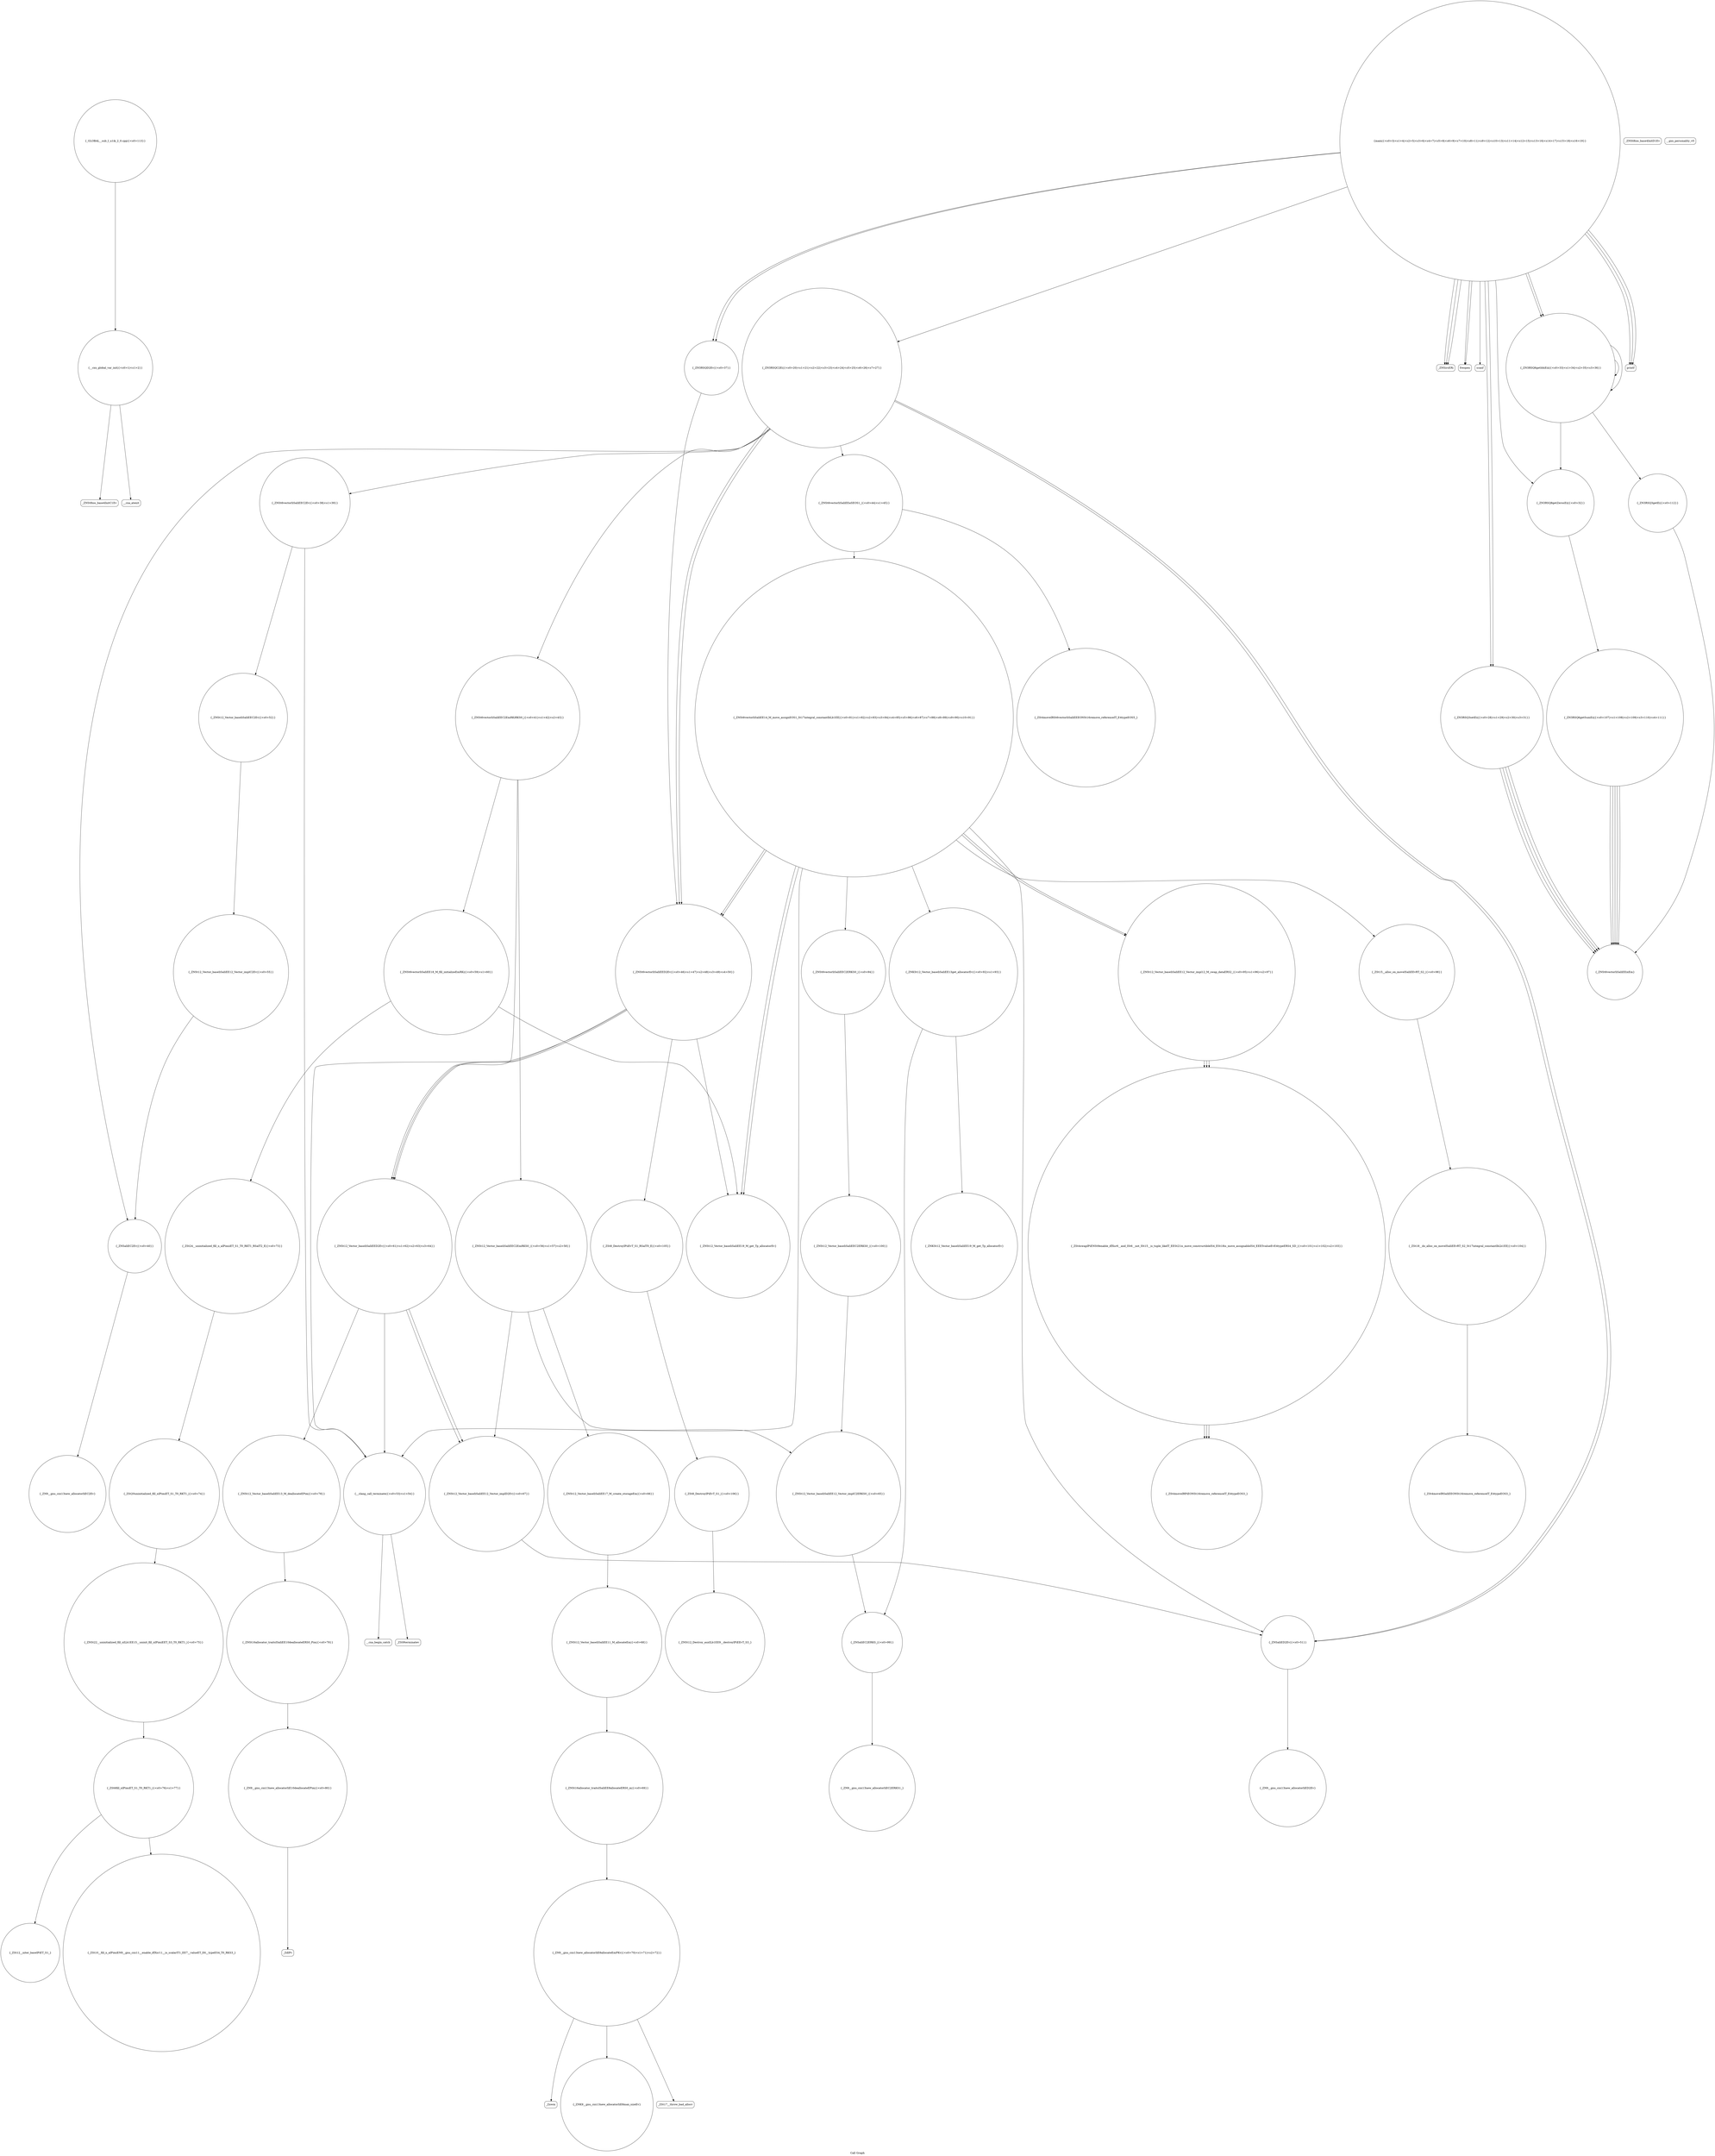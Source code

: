 digraph "Call Graph" {
	label="Call Graph";

	Node0x55982ac00660 [shape=record,shape=circle,label="{__cxx_global_var_init|{<s0>1|<s1>2}}"];
	Node0x55982ac00660:s0 -> Node0x55982ad6e530[color=black];
	Node0x55982ac00660:s1 -> Node0x55982ad6e630[color=black];
	Node0x55982ad6fb30 [shape=record,shape=circle,label="{_ZSt6fill_nIPimiET_S1_T0_RKT1_|{<s0>76|<s1>77}}"];
	Node0x55982ad6fb30:s0 -> Node0x55982ad6fc30[color=black];
	Node0x55982ad6fb30:s1 -> Node0x55982ad6fbb0[color=black];
	Node0x55982ad6e830 [shape=record,shape=Mrecord,label="{_ZNSirsERi}"];
	Node0x55982ad70ed0 [shape=record,shape=circle,label="{_ZNSt6vectorIiSaIiEE14_M_move_assignEOS1_St17integral_constantIbLb1EE|{<s0>81|<s1>82|<s2>83|<s3>84|<s4>85|<s5>86|<s6>87|<s7>88|<s8>89|<s9>90|<s10>91}}"];
	Node0x55982ad70ed0:s0 -> Node0x55982ad70fd0[color=black];
	Node0x55982ad70ed0:s1 -> Node0x55982ad71050[color=black];
	Node0x55982ad70ed0:s2 -> Node0x55982ad6eeb0[color=black];
	Node0x55982ad70ed0:s3 -> Node0x55982ad710d0[color=black];
	Node0x55982ad70ed0:s4 -> Node0x55982ad710d0[color=black];
	Node0x55982ad70ed0:s5 -> Node0x55982ad6f9b0[color=black];
	Node0x55982ad70ed0:s6 -> Node0x55982ad6f9b0[color=black];
	Node0x55982ad70ed0:s7 -> Node0x55982ad71150[color=black];
	Node0x55982ad70ed0:s8 -> Node0x55982ad6ee30[color=black];
	Node0x55982ad70ed0:s9 -> Node0x55982ad6ee30[color=black];
	Node0x55982ad70ed0:s10 -> Node0x55982ad6efb0[color=black];
	Node0x55982ad6ebb0 [shape=record,shape=circle,label="{_ZN3RSQD2Ev|{<s0>37}}"];
	Node0x55982ad6ebb0:s0 -> Node0x55982ad6ee30[color=black];
	Node0x55982ad71250 [shape=record,shape=circle,label="{_ZNSaIiEC2ERKS_|{<s0>99}}"];
	Node0x55982ad71250:s0 -> Node0x55982ad6f530[color=black];
	Node0x55982ad6ef30 [shape=record,shape=circle,label="{_ZNSt12_Vector_baseIiSaIiEEC2Ev|{<s0>52}}"];
	Node0x55982ad6ef30:s0 -> Node0x55982ad6f130[color=black];
	Node0x55982ad715d0 [shape=record,shape=circle,label="{_ZSt8_DestroyIPiEvT_S1_|{<s0>106}}"];
	Node0x55982ad715d0:s0 -> Node0x55982ad71650[color=black];
	Node0x55982ad6f2b0 [shape=record,shape=circle,label="{_ZNSt6vectorIiSaIiEE18_M_fill_initializeEmRKi|{<s0>59|<s1>60}}"];
	Node0x55982ad6f2b0:s0 -> Node0x55982ad6f9b0[color=black];
	Node0x55982ad6f2b0:s1 -> Node0x55982ad6f930[color=black];
	Node0x55982ad6f630 [shape=record,shape=circle,label="{_ZNSt16allocator_traitsISaIiEE8allocateERS0_m|{<s0>69}}"];
	Node0x55982ad6f630:s0 -> Node0x55982ad6f6b0[color=black];
	Node0x55982ad6f9b0 [shape=record,shape=circle,label="{_ZNSt12_Vector_baseIiSaIiEE19_M_get_Tp_allocatorEv}"];
	Node0x55982ad6e6b0 [shape=record,shape=circle,label="{main|{<s0>3|<s1>4|<s2>5|<s3>6|<s4>7|<s5>8|<s6>9|<s7>10|<s8>11|<s9>12|<s10>13|<s11>14|<s12>15|<s13>16|<s14>17|<s15>18|<s16>19}}"];
	Node0x55982ad6e6b0:s0 -> Node0x55982ad6e730[color=black];
	Node0x55982ad6e6b0:s1 -> Node0x55982ad6e730[color=black];
	Node0x55982ad6e6b0:s2 -> Node0x55982ad6e7b0[color=black];
	Node0x55982ad6e6b0:s3 -> Node0x55982ad6e830[color=black];
	Node0x55982ad6e6b0:s4 -> Node0x55982ad6e830[color=black];
	Node0x55982ad6e6b0:s5 -> Node0x55982ad6e830[color=black];
	Node0x55982ad6e6b0:s6 -> Node0x55982ad6e8b0[color=black];
	Node0x55982ad6e6b0:s7 -> Node0x55982ad6e930[color=black];
	Node0x55982ad6e6b0:s8 -> Node0x55982ad6ea30[color=black];
	Node0x55982ad6e6b0:s9 -> Node0x55982ad6eab0[color=black];
	Node0x55982ad6e6b0:s10 -> Node0x55982ad6ebb0[color=black];
	Node0x55982ad6e6b0:s11 -> Node0x55982ad6eab0[color=black];
	Node0x55982ad6e6b0:s12 -> Node0x55982ad6e930[color=black];
	Node0x55982ad6e6b0:s13 -> Node0x55982ad6eb30[color=black];
	Node0x55982ad6e6b0:s14 -> Node0x55982ad6eb30[color=black];
	Node0x55982ad6e6b0:s15 -> Node0x55982ad6eb30[color=black];
	Node0x55982ad6e6b0:s16 -> Node0x55982ad6ebb0[color=black];
	Node0x55982ad70d50 [shape=record,shape=circle,label="{_ZNSt16allocator_traitsISaIiEE10deallocateERS0_Pim|{<s0>79}}"];
	Node0x55982ad70d50:s0 -> Node0x55982ad70dd0[color=black];
	Node0x55982ad6ea30 [shape=record,shape=circle,label="{_ZN3RSQ8getZerosEii|{<s0>32}}"];
	Node0x55982ad6ea30:s0 -> Node0x55982ad71750[color=black];
	Node0x55982ad710d0 [shape=record,shape=circle,label="{_ZNSt12_Vector_baseIiSaIiEE12_Vector_impl12_M_swap_dataERS2_|{<s0>95|<s1>96|<s2>97}}"];
	Node0x55982ad710d0:s0 -> Node0x55982ad71350[color=black];
	Node0x55982ad710d0:s1 -> Node0x55982ad71350[color=black];
	Node0x55982ad710d0:s2 -> Node0x55982ad71350[color=black];
	Node0x55982ad6edb0 [shape=record,shape=circle,label="{_ZNSt6vectorIiSaIiEEaSEOS1_|{<s0>44|<s1>45}}"];
	Node0x55982ad6edb0:s0 -> Node0x55982ad70f50[color=black];
	Node0x55982ad6edb0:s1 -> Node0x55982ad70ed0[color=black];
	Node0x55982ad71450 [shape=record,shape=circle,label="{_ZSt18__do_alloc_on_moveISaIiEEvRT_S2_St17integral_constantIbLb1EE|{<s0>104}}"];
	Node0x55982ad71450:s0 -> Node0x55982ad714d0[color=black];
	Node0x55982ad6f130 [shape=record,shape=circle,label="{_ZNSt12_Vector_baseIiSaIiEE12_Vector_implC2Ev|{<s0>55}}"];
	Node0x55982ad6f130:s0 -> Node0x55982ad6ecb0[color=black];
	Node0x55982ad717d0 [shape=record,shape=circle,label="{_ZN3RSQ3getEi|{<s0>112}}"];
	Node0x55982ad717d0:s0 -> Node0x55982ad716d0[color=black];
	Node0x55982ad6f4b0 [shape=record,shape=circle,label="{_ZNSt12_Vector_baseIiSaIiEE12_Vector_implD2Ev|{<s0>67}}"];
	Node0x55982ad6f4b0:s0 -> Node0x55982ad6eeb0[color=black];
	Node0x55982ad6f830 [shape=record,shape=Mrecord,label="{_Znwm}"];
	Node0x55982ad6e530 [shape=record,shape=Mrecord,label="{_ZNSt8ios_base4InitC1Ev}"];
	Node0x55982ad6fbb0 [shape=record,shape=circle,label="{_ZSt10__fill_n_aIPimiEN9__gnu_cxx11__enable_ifIXsr11__is_scalarIT1_EE7__valueET_E6__typeES4_T0_RKS3_}"];
	Node0x55982ad6e8b0 [shape=record,shape=circle,label="{_ZN3RSQC2Ei|{<s0>20|<s1>21|<s2>22|<s3>23|<s4>24|<s5>25|<s6>26|<s7>27}}"];
	Node0x55982ad6e8b0:s0 -> Node0x55982ad6ec30[color=black];
	Node0x55982ad6e8b0:s1 -> Node0x55982ad6ecb0[color=black];
	Node0x55982ad6e8b0:s2 -> Node0x55982ad6ed30[color=black];
	Node0x55982ad6e8b0:s3 -> Node0x55982ad6edb0[color=black];
	Node0x55982ad6e8b0:s4 -> Node0x55982ad6ee30[color=black];
	Node0x55982ad6e8b0:s5 -> Node0x55982ad6eeb0[color=black];
	Node0x55982ad6e8b0:s6 -> Node0x55982ad6eeb0[color=black];
	Node0x55982ad6e8b0:s7 -> Node0x55982ad6ee30[color=black];
	Node0x55982ad70f50 [shape=record,shape=circle,label="{_ZSt4moveIRSt6vectorIiSaIiEEEONSt16remove_referenceIT_E4typeEOS5_}"];
	Node0x55982ad6ec30 [shape=record,shape=circle,label="{_ZNSt6vectorIiSaIiEEC2Ev|{<s0>38|<s1>39}}"];
	Node0x55982ad6ec30:s0 -> Node0x55982ad6ef30[color=black];
	Node0x55982ad6ec30:s1 -> Node0x55982ad6efb0[color=black];
	Node0x55982ad712d0 [shape=record,shape=circle,label="{_ZNSt12_Vector_baseIiSaIiEEC2ERKS0_|{<s0>100}}"];
	Node0x55982ad712d0:s0 -> Node0x55982ad6f3b0[color=black];
	Node0x55982ad6efb0 [shape=record,shape=circle,label="{__clang_call_terminate|{<s0>53|<s1>54}}"];
	Node0x55982ad6efb0:s0 -> Node0x55982ad6f030[color=black];
	Node0x55982ad6efb0:s1 -> Node0x55982ad6f0b0[color=black];
	Node0x55982ad71650 [shape=record,shape=circle,label="{_ZNSt12_Destroy_auxILb1EE9__destroyIPiEEvT_S3_}"];
	Node0x55982ad6f330 [shape=record,shape=circle,label="{_ZNSt12_Vector_baseIiSaIiEED2Ev|{<s0>61|<s1>62|<s2>63|<s3>64}}"];
	Node0x55982ad6f330:s0 -> Node0x55982ad70cd0[color=black];
	Node0x55982ad6f330:s1 -> Node0x55982ad6f4b0[color=black];
	Node0x55982ad6f330:s2 -> Node0x55982ad6f4b0[color=black];
	Node0x55982ad6f330:s3 -> Node0x55982ad6efb0[color=black];
	Node0x55982ad6f6b0 [shape=record,shape=circle,label="{_ZN9__gnu_cxx13new_allocatorIiE8allocateEmPKv|{<s0>70|<s1>71|<s2>72}}"];
	Node0x55982ad6f6b0:s0 -> Node0x55982ad6f730[color=black];
	Node0x55982ad6f6b0:s1 -> Node0x55982ad6f7b0[color=black];
	Node0x55982ad6f6b0:s2 -> Node0x55982ad6f830[color=black];
	Node0x55982ad6fa30 [shape=record,shape=circle,label="{_ZSt20uninitialized_fill_nIPimiET_S1_T0_RKT1_|{<s0>74}}"];
	Node0x55982ad6fa30:s0 -> Node0x55982ad6fab0[color=black];
	Node0x55982ad6e730 [shape=record,shape=Mrecord,label="{freopen}"];
	Node0x55982ad70dd0 [shape=record,shape=circle,label="{_ZN9__gnu_cxx13new_allocatorIiE10deallocateEPim|{<s0>80}}"];
	Node0x55982ad70dd0:s0 -> Node0x55982ad70e50[color=black];
	Node0x55982ad6eab0 [shape=record,shape=circle,label="{_ZN3RSQ6getIdxEiii|{<s0>33|<s1>34|<s2>35|<s3>36}}"];
	Node0x55982ad6eab0:s0 -> Node0x55982ad717d0[color=black];
	Node0x55982ad6eab0:s1 -> Node0x55982ad6ea30[color=black];
	Node0x55982ad6eab0:s2 -> Node0x55982ad6eab0[color=black];
	Node0x55982ad6eab0:s3 -> Node0x55982ad6eab0[color=black];
	Node0x55982ad71150 [shape=record,shape=circle,label="{_ZSt15__alloc_on_moveISaIiEEvRT_S2_|{<s0>98}}"];
	Node0x55982ad71150:s0 -> Node0x55982ad71450[color=black];
	Node0x55982ad6ee30 [shape=record,shape=circle,label="{_ZNSt6vectorIiSaIiEED2Ev|{<s0>46|<s1>47|<s2>48|<s3>49|<s4>50}}"];
	Node0x55982ad6ee30:s0 -> Node0x55982ad6f9b0[color=black];
	Node0x55982ad6ee30:s1 -> Node0x55982ad71550[color=black];
	Node0x55982ad6ee30:s2 -> Node0x55982ad6f330[color=black];
	Node0x55982ad6ee30:s3 -> Node0x55982ad6f330[color=black];
	Node0x55982ad6ee30:s4 -> Node0x55982ad6efb0[color=black];
	Node0x55982ad714d0 [shape=record,shape=circle,label="{_ZSt4moveIRSaIiEEONSt16remove_referenceIT_E4typeEOS3_}"];
	Node0x55982ad6f1b0 [shape=record,shape=circle,label="{_ZN9__gnu_cxx13new_allocatorIiEC2Ev}"];
	Node0x55982ad71850 [shape=record,shape=circle,label="{_GLOBAL__sub_I_u1ik_2_0.cpp|{<s0>113}}"];
	Node0x55982ad71850:s0 -> Node0x55982ac00660[color=black];
	Node0x55982ad6f530 [shape=record,shape=circle,label="{_ZN9__gnu_cxx13new_allocatorIiEC2ERKS1_}"];
	Node0x55982ad6f8b0 [shape=record,shape=circle,label="{_ZN9__gnu_cxx13new_allocatorIiED2Ev}"];
	Node0x55982ad6e5b0 [shape=record,shape=Mrecord,label="{_ZNSt8ios_base4InitD1Ev}"];
	Node0x55982ad6fc30 [shape=record,shape=circle,label="{_ZSt12__niter_baseIPiET_S1_}"];
	Node0x55982ad6e930 [shape=record,shape=circle,label="{_ZN3RSQ3setEii|{<s0>28|<s1>29|<s2>30|<s3>31}}"];
	Node0x55982ad6e930:s0 -> Node0x55982ad716d0[color=black];
	Node0x55982ad6e930:s1 -> Node0x55982ad716d0[color=black];
	Node0x55982ad6e930:s2 -> Node0x55982ad716d0[color=black];
	Node0x55982ad6e930:s3 -> Node0x55982ad716d0[color=black];
	Node0x55982ad70fd0 [shape=record,shape=circle,label="{_ZNKSt12_Vector_baseIiSaIiEE13get_allocatorEv|{<s0>92|<s1>93}}"];
	Node0x55982ad70fd0:s0 -> Node0x55982ad711d0[color=black];
	Node0x55982ad70fd0:s1 -> Node0x55982ad71250[color=black];
	Node0x55982ad6ecb0 [shape=record,shape=circle,label="{_ZNSaIiEC2Ev|{<s0>40}}"];
	Node0x55982ad6ecb0:s0 -> Node0x55982ad6f1b0[color=black];
	Node0x55982ad71350 [shape=record,shape=circle,label="{_ZSt4swapIPiENSt9enable_ifIXsr6__and_ISt6__not_ISt15__is_tuple_likeIT_EESt21is_move_constructibleIS4_ESt18is_move_assignableIS4_EEE5valueEvE4typeERS4_SD_|{<s0>101|<s1>102|<s2>103}}"];
	Node0x55982ad71350:s0 -> Node0x55982ad713d0[color=black];
	Node0x55982ad71350:s1 -> Node0x55982ad713d0[color=black];
	Node0x55982ad71350:s2 -> Node0x55982ad713d0[color=black];
	Node0x55982ad6f030 [shape=record,shape=Mrecord,label="{__cxa_begin_catch}"];
	Node0x55982ad716d0 [shape=record,shape=circle,label="{_ZNSt6vectorIiSaIiEEixEm}"];
	Node0x55982ad6f3b0 [shape=record,shape=circle,label="{_ZNSt12_Vector_baseIiSaIiEE12_Vector_implC2ERKS0_|{<s0>65}}"];
	Node0x55982ad6f3b0:s0 -> Node0x55982ad71250[color=black];
	Node0x55982ad6f730 [shape=record,shape=circle,label="{_ZNK9__gnu_cxx13new_allocatorIiE8max_sizeEv}"];
	Node0x55982ad6fab0 [shape=record,shape=circle,label="{_ZNSt22__uninitialized_fill_nILb1EE15__uninit_fill_nIPimiEET_S3_T0_RKT1_|{<s0>75}}"];
	Node0x55982ad6fab0:s0 -> Node0x55982ad6fb30[color=black];
	Node0x55982ad6e7b0 [shape=record,shape=Mrecord,label="{scanf}"];
	Node0x55982ad70e50 [shape=record,shape=Mrecord,label="{_ZdlPv}"];
	Node0x55982ad6eb30 [shape=record,shape=Mrecord,label="{printf}"];
	Node0x55982ad711d0 [shape=record,shape=circle,label="{_ZNKSt12_Vector_baseIiSaIiEE19_M_get_Tp_allocatorEv}"];
	Node0x55982ad6eeb0 [shape=record,shape=circle,label="{_ZNSaIiED2Ev|{<s0>51}}"];
	Node0x55982ad6eeb0:s0 -> Node0x55982ad6f8b0[color=black];
	Node0x55982ad71550 [shape=record,shape=circle,label="{_ZSt8_DestroyIPiiEvT_S1_RSaIT0_E|{<s0>105}}"];
	Node0x55982ad71550:s0 -> Node0x55982ad715d0[color=black];
	Node0x55982ad6f230 [shape=record,shape=circle,label="{_ZNSt12_Vector_baseIiSaIiEEC2EmRKS0_|{<s0>56|<s1>57|<s2>58}}"];
	Node0x55982ad6f230:s0 -> Node0x55982ad6f3b0[color=black];
	Node0x55982ad6f230:s1 -> Node0x55982ad6f430[color=black];
	Node0x55982ad6f230:s2 -> Node0x55982ad6f4b0[color=black];
	Node0x55982ad6f5b0 [shape=record,shape=circle,label="{_ZNSt12_Vector_baseIiSaIiEE11_M_allocateEm|{<s0>68}}"];
	Node0x55982ad6f5b0:s0 -> Node0x55982ad6f630[color=black];
	Node0x55982ad6f930 [shape=record,shape=circle,label="{_ZSt24__uninitialized_fill_n_aIPimiiET_S1_T0_RKT1_RSaIT2_E|{<s0>73}}"];
	Node0x55982ad6f930:s0 -> Node0x55982ad6fa30[color=black];
	Node0x55982ad6e630 [shape=record,shape=Mrecord,label="{__cxa_atexit}"];
	Node0x55982ad70cd0 [shape=record,shape=circle,label="{_ZNSt12_Vector_baseIiSaIiEE13_M_deallocateEPim|{<s0>78}}"];
	Node0x55982ad70cd0:s0 -> Node0x55982ad70d50[color=black];
	Node0x55982ad6e9b0 [shape=record,shape=Mrecord,label="{__gxx_personality_v0}"];
	Node0x55982ad71050 [shape=record,shape=circle,label="{_ZNSt6vectorIiSaIiEEC2ERKS0_|{<s0>94}}"];
	Node0x55982ad71050:s0 -> Node0x55982ad712d0[color=black];
	Node0x55982ad6ed30 [shape=record,shape=circle,label="{_ZNSt6vectorIiSaIiEEC2EmRKiRKS0_|{<s0>41|<s1>42|<s2>43}}"];
	Node0x55982ad6ed30:s0 -> Node0x55982ad6f230[color=black];
	Node0x55982ad6ed30:s1 -> Node0x55982ad6f2b0[color=black];
	Node0x55982ad6ed30:s2 -> Node0x55982ad6f330[color=black];
	Node0x55982ad713d0 [shape=record,shape=circle,label="{_ZSt4moveIRPiEONSt16remove_referenceIT_E4typeEOS3_}"];
	Node0x55982ad6f0b0 [shape=record,shape=Mrecord,label="{_ZSt9terminatev}"];
	Node0x55982ad71750 [shape=record,shape=circle,label="{_ZN3RSQ6getSumEii|{<s0>107|<s1>108|<s2>109|<s3>110|<s4>111}}"];
	Node0x55982ad71750:s0 -> Node0x55982ad716d0[color=black];
	Node0x55982ad71750:s1 -> Node0x55982ad716d0[color=black];
	Node0x55982ad71750:s2 -> Node0x55982ad716d0[color=black];
	Node0x55982ad71750:s3 -> Node0x55982ad716d0[color=black];
	Node0x55982ad71750:s4 -> Node0x55982ad716d0[color=black];
	Node0x55982ad6f430 [shape=record,shape=circle,label="{_ZNSt12_Vector_baseIiSaIiEE17_M_create_storageEm|{<s0>66}}"];
	Node0x55982ad6f430:s0 -> Node0x55982ad6f5b0[color=black];
	Node0x55982ad6f7b0 [shape=record,shape=Mrecord,label="{_ZSt17__throw_bad_allocv}"];
}

